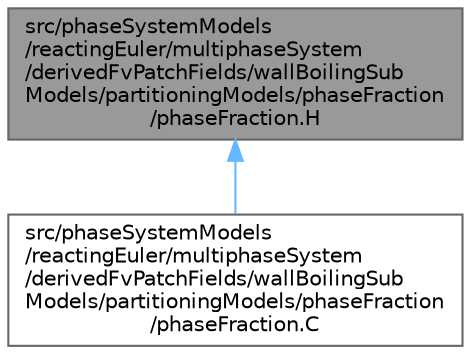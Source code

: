 digraph "src/phaseSystemModels/reactingEuler/multiphaseSystem/derivedFvPatchFields/wallBoilingSubModels/partitioningModels/phaseFraction/phaseFraction.H"
{
 // LATEX_PDF_SIZE
  bgcolor="transparent";
  edge [fontname=Helvetica,fontsize=10,labelfontname=Helvetica,labelfontsize=10];
  node [fontname=Helvetica,fontsize=10,shape=box,height=0.2,width=0.4];
  Node1 [id="Node000001",label="src/phaseSystemModels\l/reactingEuler/multiphaseSystem\l/derivedFvPatchFields/wallBoilingSub\lModels/partitioningModels/phaseFraction\l/phaseFraction.H",height=0.2,width=0.4,color="gray40", fillcolor="grey60", style="filled", fontcolor="black",tooltip=" "];
  Node1 -> Node2 [id="edge1_Node000001_Node000002",dir="back",color="steelblue1",style="solid",tooltip=" "];
  Node2 [id="Node000002",label="src/phaseSystemModels\l/reactingEuler/multiphaseSystem\l/derivedFvPatchFields/wallBoilingSub\lModels/partitioningModels/phaseFraction\l/phaseFraction.C",height=0.2,width=0.4,color="grey40", fillcolor="white", style="filled",URL="$phaseFraction_8C.html",tooltip=" "];
}
